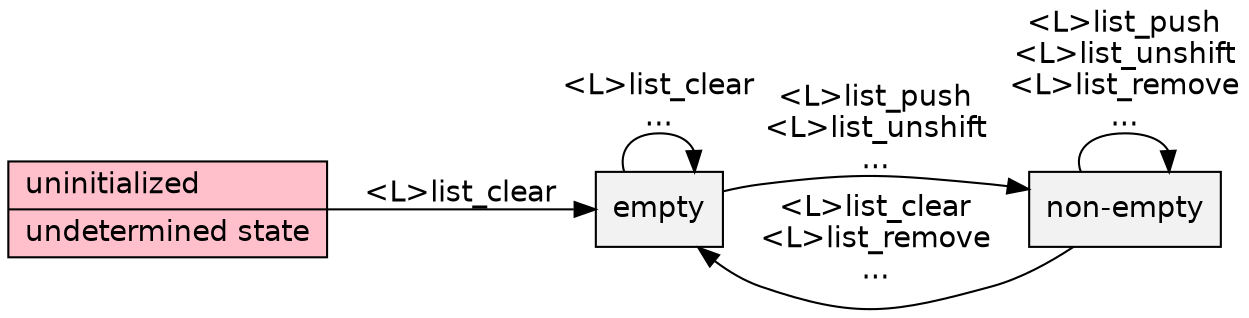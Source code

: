 digraph {
	graph [rankdir=LR, truecolor=true, bgcolor=transparent, fontname="Bitstream Vera Sans"];
	node [shape=record, style=filled, fillcolor="Grey95", fontname="Bitstream Vera Sans"];
	edge [fontname="Bitstream Vera Sans"];
	null [ label = "uninitialized\l|undetermined state\l", fillcolor = pink ];
	empty;
	full [label="non-empty"];
	null -> empty [label="<L>list_clear"];
	#empty -> empty [style=invis];
	empty -> empty [label="<L>list_clear\n..."];
	empty -> full [label="<L>list_push\n<L>list_unshift\n..."];
	full -> empty [label="<L>list_clear\n<L>list_remove\n..."];
	full -> full [label="<L>list_push\n<L>list_unshift\n<L>list_remove\n..."];
	#{ rank=same; empty; full; }
}
